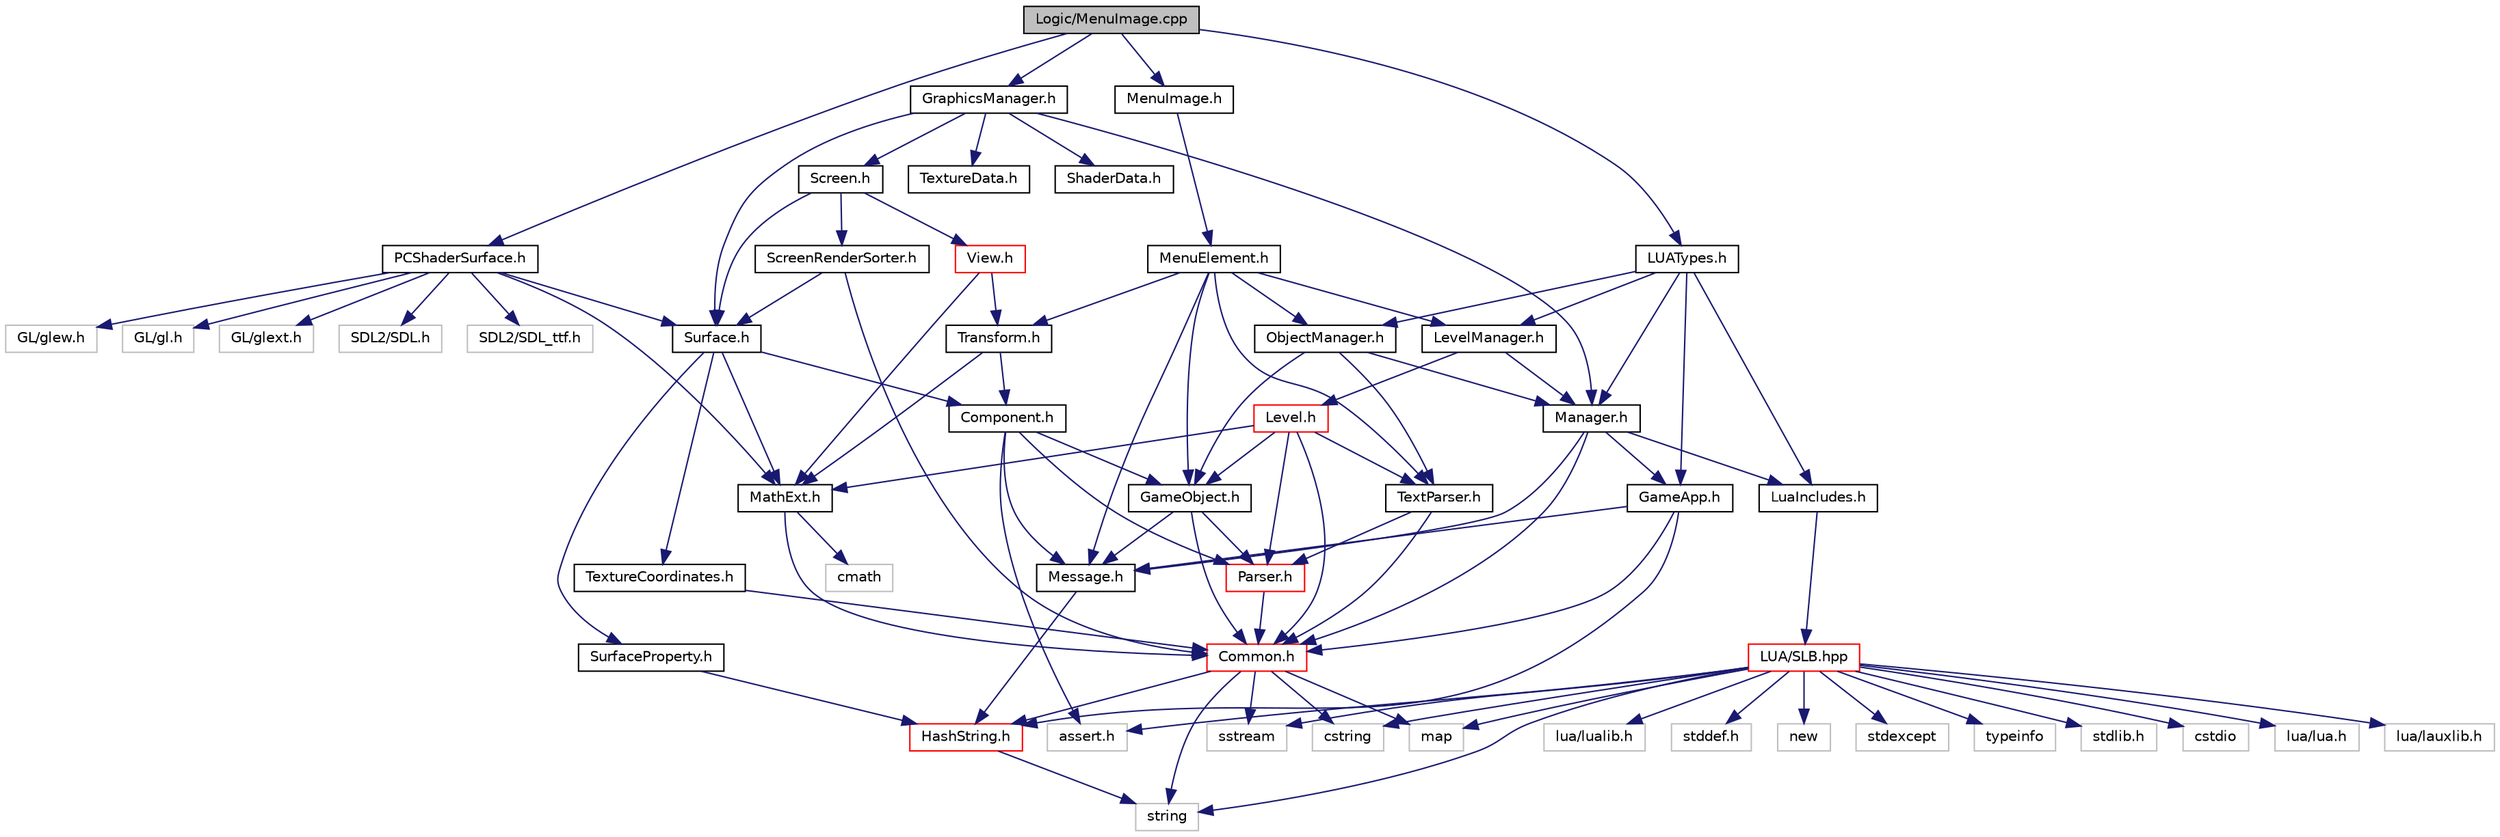 digraph "Logic/MenuImage.cpp"
{
  edge [fontname="Helvetica",fontsize="10",labelfontname="Helvetica",labelfontsize="10"];
  node [fontname="Helvetica",fontsize="10",shape=record];
  Node1 [label="Logic/MenuImage.cpp",height=0.2,width=0.4,color="black", fillcolor="grey75", style="filled", fontcolor="black"];
  Node1 -> Node2 [color="midnightblue",fontsize="10",style="solid"];
  Node2 [label="MenuImage.h",height=0.2,width=0.4,color="black", fillcolor="white", style="filled",URL="$MenuImage_8h.html"];
  Node2 -> Node3 [color="midnightblue",fontsize="10",style="solid"];
  Node3 [label="MenuElement.h",height=0.2,width=0.4,color="black", fillcolor="white", style="filled",URL="$MenuElement_8h.html"];
  Node3 -> Node4 [color="midnightblue",fontsize="10",style="solid"];
  Node4 [label="GameObject.h",height=0.2,width=0.4,color="black", fillcolor="white", style="filled",URL="$GameObject_8h.html"];
  Node4 -> Node5 [color="midnightblue",fontsize="10",style="solid"];
  Node5 [label="Common.h",height=0.2,width=0.4,color="red", fillcolor="white", style="filled",URL="$Common_8h.html"];
  Node5 -> Node6 [color="midnightblue",fontsize="10",style="solid"];
  Node6 [label="string",height=0.2,width=0.4,color="grey75", fillcolor="white", style="filled"];
  Node5 -> Node7 [color="midnightblue",fontsize="10",style="solid"];
  Node7 [label="cstring",height=0.2,width=0.4,color="grey75", fillcolor="white", style="filled"];
  Node5 -> Node8 [color="midnightblue",fontsize="10",style="solid"];
  Node8 [label="map",height=0.2,width=0.4,color="grey75", fillcolor="white", style="filled"];
  Node5 -> Node9 [color="midnightblue",fontsize="10",style="solid"];
  Node9 [label="sstream",height=0.2,width=0.4,color="grey75", fillcolor="white", style="filled"];
  Node5 -> Node10 [color="midnightblue",fontsize="10",style="solid"];
  Node10 [label="HashString.h",height=0.2,width=0.4,color="red", fillcolor="white", style="filled",URL="$HashString_8h.html"];
  Node10 -> Node6 [color="midnightblue",fontsize="10",style="solid"];
  Node4 -> Node11 [color="midnightblue",fontsize="10",style="solid"];
  Node11 [label="Message.h",height=0.2,width=0.4,color="black", fillcolor="white", style="filled",URL="$Message_8h.html"];
  Node11 -> Node10 [color="midnightblue",fontsize="10",style="solid"];
  Node4 -> Node12 [color="midnightblue",fontsize="10",style="solid"];
  Node12 [label="Parser.h",height=0.2,width=0.4,color="red", fillcolor="white", style="filled",URL="$Parser_8h.html"];
  Node12 -> Node5 [color="midnightblue",fontsize="10",style="solid"];
  Node3 -> Node13 [color="midnightblue",fontsize="10",style="solid"];
  Node13 [label="TextParser.h",height=0.2,width=0.4,color="black", fillcolor="white", style="filled",URL="$TextParser_8h.html"];
  Node13 -> Node5 [color="midnightblue",fontsize="10",style="solid"];
  Node13 -> Node12 [color="midnightblue",fontsize="10",style="solid"];
  Node3 -> Node14 [color="midnightblue",fontsize="10",style="solid"];
  Node14 [label="Transform.h",height=0.2,width=0.4,color="black", fillcolor="white", style="filled",URL="$Transform_8h.html"];
  Node14 -> Node15 [color="midnightblue",fontsize="10",style="solid"];
  Node15 [label="Component.h",height=0.2,width=0.4,color="black", fillcolor="white", style="filled",URL="$Component_8h.html"];
  Node15 -> Node4 [color="midnightblue",fontsize="10",style="solid"];
  Node15 -> Node11 [color="midnightblue",fontsize="10",style="solid"];
  Node15 -> Node12 [color="midnightblue",fontsize="10",style="solid"];
  Node15 -> Node16 [color="midnightblue",fontsize="10",style="solid"];
  Node16 [label="assert.h",height=0.2,width=0.4,color="grey75", fillcolor="white", style="filled"];
  Node14 -> Node17 [color="midnightblue",fontsize="10",style="solid"];
  Node17 [label="MathExt.h",height=0.2,width=0.4,color="black", fillcolor="white", style="filled",URL="$MathExt_8h.html"];
  Node17 -> Node18 [color="midnightblue",fontsize="10",style="solid"];
  Node18 [label="cmath",height=0.2,width=0.4,color="grey75", fillcolor="white", style="filled"];
  Node17 -> Node5 [color="midnightblue",fontsize="10",style="solid"];
  Node3 -> Node19 [color="midnightblue",fontsize="10",style="solid"];
  Node19 [label="ObjectManager.h",height=0.2,width=0.4,color="black", fillcolor="white", style="filled",URL="$ObjectManager_8h.html"];
  Node19 -> Node4 [color="midnightblue",fontsize="10",style="solid"];
  Node19 -> Node20 [color="midnightblue",fontsize="10",style="solid"];
  Node20 [label="Manager.h",height=0.2,width=0.4,color="black", fillcolor="white", style="filled",URL="$Manager_8h.html"];
  Node20 -> Node5 [color="midnightblue",fontsize="10",style="solid"];
  Node20 -> Node11 [color="midnightblue",fontsize="10",style="solid"];
  Node20 -> Node21 [color="midnightblue",fontsize="10",style="solid"];
  Node21 [label="GameApp.h",height=0.2,width=0.4,color="black", fillcolor="white", style="filled",URL="$GameApp_8h.html"];
  Node21 -> Node5 [color="midnightblue",fontsize="10",style="solid"];
  Node21 -> Node11 [color="midnightblue",fontsize="10",style="solid"];
  Node21 -> Node10 [color="midnightblue",fontsize="10",style="solid"];
  Node20 -> Node22 [color="midnightblue",fontsize="10",style="solid"];
  Node22 [label="LuaIncludes.h",height=0.2,width=0.4,color="black", fillcolor="white", style="filled",URL="$LuaIncludes_8h.html"];
  Node22 -> Node23 [color="midnightblue",fontsize="10",style="solid"];
  Node23 [label="LUA/SLB.hpp",height=0.2,width=0.4,color="red", fillcolor="white", style="filled",URL="$SLB_8hpp.html"];
  Node23 -> Node24 [color="midnightblue",fontsize="10",style="solid"];
  Node24 [label="stdlib.h",height=0.2,width=0.4,color="grey75", fillcolor="white", style="filled"];
  Node23 -> Node25 [color="midnightblue",fontsize="10",style="solid"];
  Node25 [label="cstdio",height=0.2,width=0.4,color="grey75", fillcolor="white", style="filled"];
  Node23 -> Node7 [color="midnightblue",fontsize="10",style="solid"];
  Node23 -> Node26 [color="midnightblue",fontsize="10",style="solid"];
  Node26 [label="lua/lua.h",height=0.2,width=0.4,color="grey75", fillcolor="white", style="filled"];
  Node23 -> Node27 [color="midnightblue",fontsize="10",style="solid"];
  Node27 [label="lua/lauxlib.h",height=0.2,width=0.4,color="grey75", fillcolor="white", style="filled"];
  Node23 -> Node28 [color="midnightblue",fontsize="10",style="solid"];
  Node28 [label="lua/lualib.h",height=0.2,width=0.4,color="grey75", fillcolor="white", style="filled"];
  Node23 -> Node29 [color="midnightblue",fontsize="10",style="solid"];
  Node29 [label="stddef.h",height=0.2,width=0.4,color="grey75", fillcolor="white", style="filled"];
  Node23 -> Node30 [color="midnightblue",fontsize="10",style="solid"];
  Node30 [label="new",height=0.2,width=0.4,color="grey75", fillcolor="white", style="filled"];
  Node23 -> Node31 [color="midnightblue",fontsize="10",style="solid"];
  Node31 [label="stdexcept",height=0.2,width=0.4,color="grey75", fillcolor="white", style="filled"];
  Node23 -> Node6 [color="midnightblue",fontsize="10",style="solid"];
  Node23 -> Node32 [color="midnightblue",fontsize="10",style="solid"];
  Node32 [label="typeinfo",height=0.2,width=0.4,color="grey75", fillcolor="white", style="filled"];
  Node23 -> Node16 [color="midnightblue",fontsize="10",style="solid"];
  Node23 -> Node8 [color="midnightblue",fontsize="10",style="solid"];
  Node23 -> Node9 [color="midnightblue",fontsize="10",style="solid"];
  Node19 -> Node13 [color="midnightblue",fontsize="10",style="solid"];
  Node3 -> Node33 [color="midnightblue",fontsize="10",style="solid"];
  Node33 [label="LevelManager.h",height=0.2,width=0.4,color="black", fillcolor="white", style="filled",URL="$LevelManager_8h.html"];
  Node33 -> Node20 [color="midnightblue",fontsize="10",style="solid"];
  Node33 -> Node34 [color="midnightblue",fontsize="10",style="solid"];
  Node34 [label="Level.h",height=0.2,width=0.4,color="red", fillcolor="white", style="filled",URL="$Level_8h.html"];
  Node34 -> Node5 [color="midnightblue",fontsize="10",style="solid"];
  Node34 -> Node4 [color="midnightblue",fontsize="10",style="solid"];
  Node34 -> Node12 [color="midnightblue",fontsize="10",style="solid"];
  Node34 -> Node13 [color="midnightblue",fontsize="10",style="solid"];
  Node34 -> Node17 [color="midnightblue",fontsize="10",style="solid"];
  Node3 -> Node11 [color="midnightblue",fontsize="10",style="solid"];
  Node1 -> Node35 [color="midnightblue",fontsize="10",style="solid"];
  Node35 [label="LUATypes.h",height=0.2,width=0.4,color="black", fillcolor="white", style="filled",URL="$LUATypes_8h.html"];
  Node35 -> Node22 [color="midnightblue",fontsize="10",style="solid"];
  Node35 -> Node21 [color="midnightblue",fontsize="10",style="solid"];
  Node35 -> Node20 [color="midnightblue",fontsize="10",style="solid"];
  Node35 -> Node33 [color="midnightblue",fontsize="10",style="solid"];
  Node35 -> Node19 [color="midnightblue",fontsize="10",style="solid"];
  Node1 -> Node36 [color="midnightblue",fontsize="10",style="solid"];
  Node36 [label="GraphicsManager.h",height=0.2,width=0.4,color="black", fillcolor="white", style="filled",URL="$GraphicsManager_8h.html"];
  Node36 -> Node20 [color="midnightblue",fontsize="10",style="solid"];
  Node36 -> Node37 [color="midnightblue",fontsize="10",style="solid"];
  Node37 [label="Surface.h",height=0.2,width=0.4,color="black", fillcolor="white", style="filled",URL="$Surface_8h.html"];
  Node37 -> Node15 [color="midnightblue",fontsize="10",style="solid"];
  Node37 -> Node38 [color="midnightblue",fontsize="10",style="solid"];
  Node38 [label="TextureCoordinates.h",height=0.2,width=0.4,color="black", fillcolor="white", style="filled",URL="$TextureCoordinates_8h.html"];
  Node38 -> Node5 [color="midnightblue",fontsize="10",style="solid"];
  Node37 -> Node17 [color="midnightblue",fontsize="10",style="solid"];
  Node37 -> Node39 [color="midnightblue",fontsize="10",style="solid"];
  Node39 [label="SurfaceProperty.h",height=0.2,width=0.4,color="black", fillcolor="white", style="filled",URL="$SurfaceProperty_8h.html"];
  Node39 -> Node10 [color="midnightblue",fontsize="10",style="solid"];
  Node36 -> Node40 [color="midnightblue",fontsize="10",style="solid"];
  Node40 [label="Screen.h",height=0.2,width=0.4,color="black", fillcolor="white", style="filled",URL="$Screen_8h.html"];
  Node40 -> Node37 [color="midnightblue",fontsize="10",style="solid"];
  Node40 -> Node41 [color="midnightblue",fontsize="10",style="solid"];
  Node41 [label="View.h",height=0.2,width=0.4,color="red", fillcolor="white", style="filled",URL="$View_8h.html"];
  Node41 -> Node17 [color="midnightblue",fontsize="10",style="solid"];
  Node41 -> Node14 [color="midnightblue",fontsize="10",style="solid"];
  Node40 -> Node42 [color="midnightblue",fontsize="10",style="solid"];
  Node42 [label="ScreenRenderSorter.h",height=0.2,width=0.4,color="black", fillcolor="white", style="filled",URL="$ScreenRenderSorter_8h.html"];
  Node42 -> Node5 [color="midnightblue",fontsize="10",style="solid"];
  Node42 -> Node37 [color="midnightblue",fontsize="10",style="solid"];
  Node36 -> Node43 [color="midnightblue",fontsize="10",style="solid"];
  Node43 [label="TextureData.h",height=0.2,width=0.4,color="black", fillcolor="white", style="filled",URL="$TextureData_8h.html"];
  Node36 -> Node44 [color="midnightblue",fontsize="10",style="solid"];
  Node44 [label="ShaderData.h",height=0.2,width=0.4,color="black", fillcolor="white", style="filled",URL="$ShaderData_8h.html"];
  Node1 -> Node45 [color="midnightblue",fontsize="10",style="solid"];
  Node45 [label="PCShaderSurface.h",height=0.2,width=0.4,color="black", fillcolor="white", style="filled",URL="$PCShaderSurface_8h.html"];
  Node45 -> Node46 [color="midnightblue",fontsize="10",style="solid"];
  Node46 [label="GL/glew.h",height=0.2,width=0.4,color="grey75", fillcolor="white", style="filled"];
  Node45 -> Node47 [color="midnightblue",fontsize="10",style="solid"];
  Node47 [label="GL/gl.h",height=0.2,width=0.4,color="grey75", fillcolor="white", style="filled"];
  Node45 -> Node48 [color="midnightblue",fontsize="10",style="solid"];
  Node48 [label="GL/glext.h",height=0.2,width=0.4,color="grey75", fillcolor="white", style="filled"];
  Node45 -> Node49 [color="midnightblue",fontsize="10",style="solid"];
  Node49 [label="SDL2/SDL.h",height=0.2,width=0.4,color="grey75", fillcolor="white", style="filled"];
  Node45 -> Node50 [color="midnightblue",fontsize="10",style="solid"];
  Node50 [label="SDL2/SDL_ttf.h",height=0.2,width=0.4,color="grey75", fillcolor="white", style="filled"];
  Node45 -> Node37 [color="midnightblue",fontsize="10",style="solid"];
  Node45 -> Node17 [color="midnightblue",fontsize="10",style="solid"];
}

